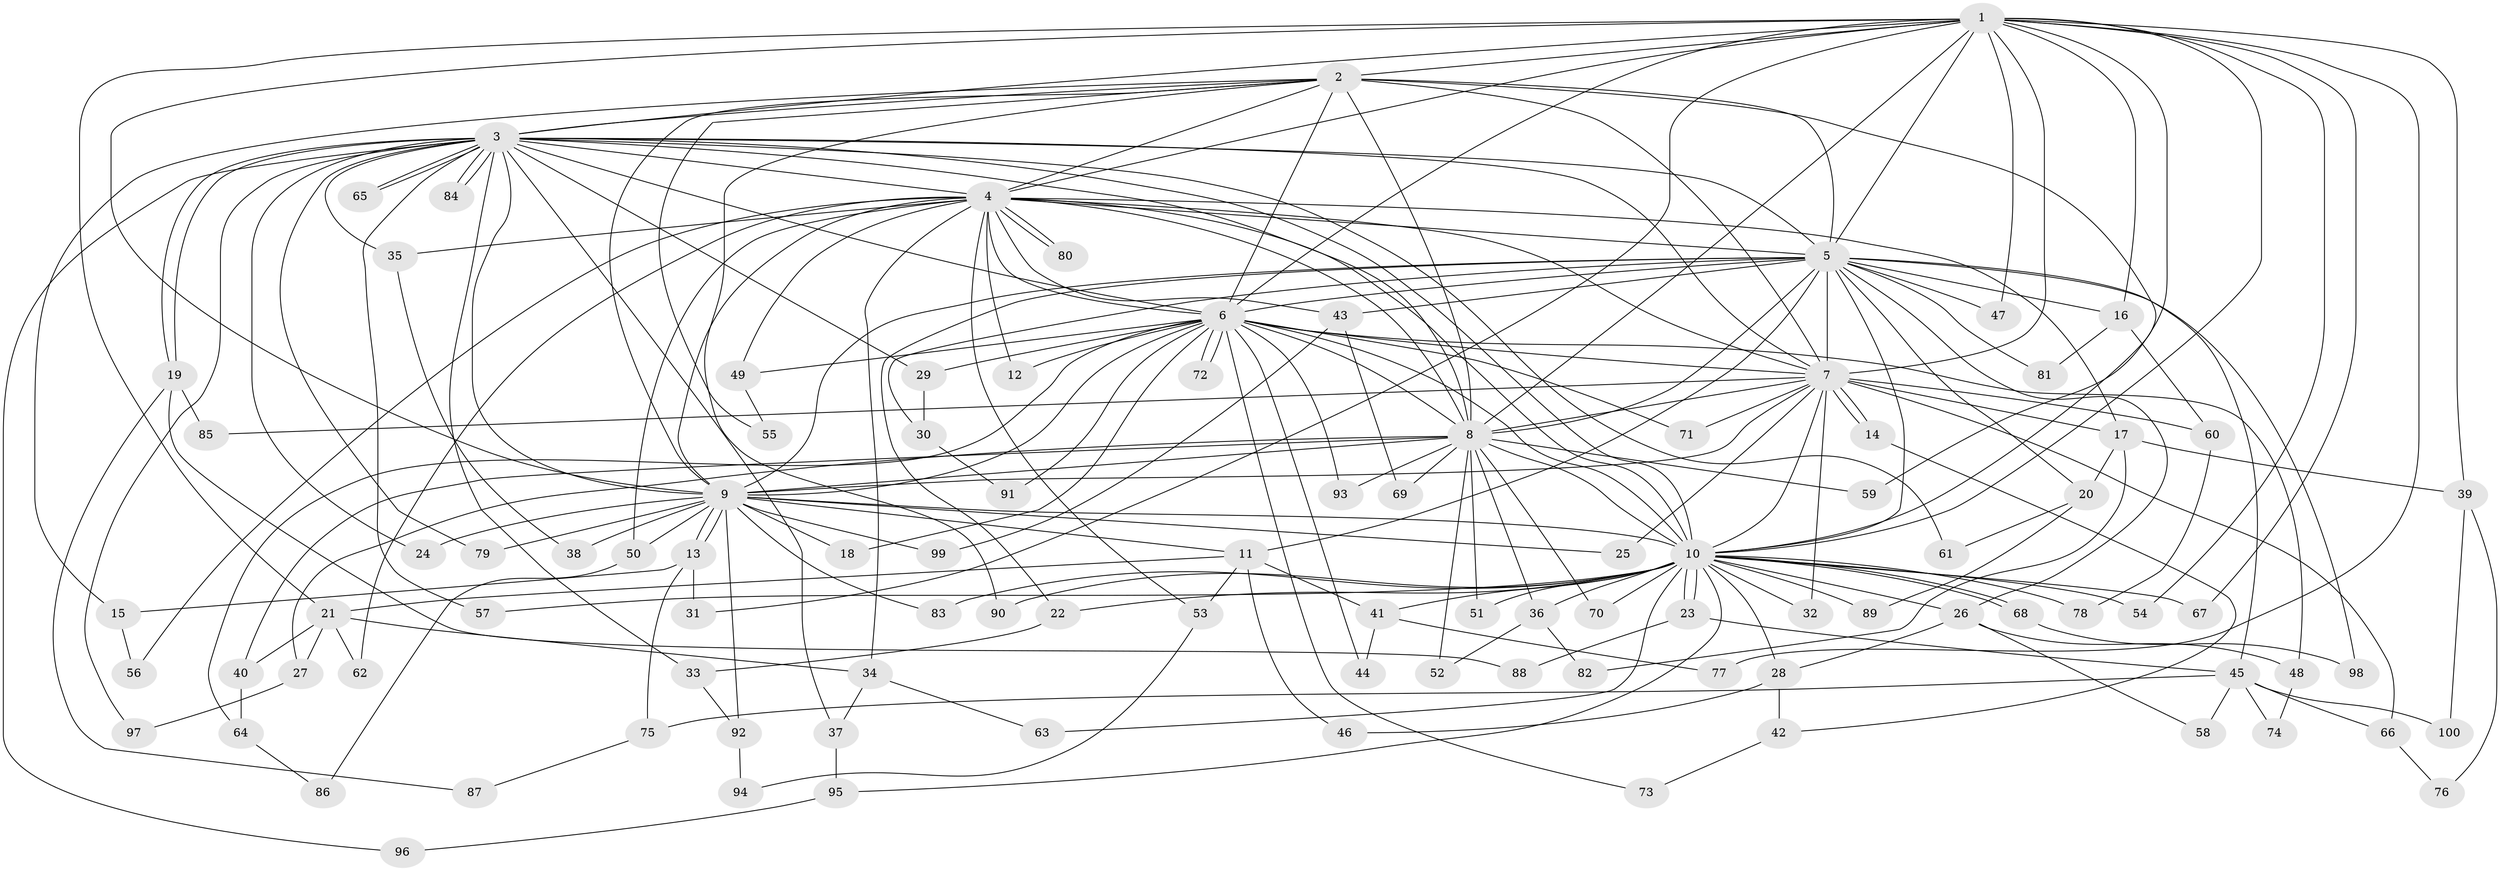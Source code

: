 // Generated by graph-tools (version 1.1) at 2025/25/03/09/25 03:25:42]
// undirected, 100 vertices, 225 edges
graph export_dot {
graph [start="1"]
  node [color=gray90,style=filled];
  1;
  2;
  3;
  4;
  5;
  6;
  7;
  8;
  9;
  10;
  11;
  12;
  13;
  14;
  15;
  16;
  17;
  18;
  19;
  20;
  21;
  22;
  23;
  24;
  25;
  26;
  27;
  28;
  29;
  30;
  31;
  32;
  33;
  34;
  35;
  36;
  37;
  38;
  39;
  40;
  41;
  42;
  43;
  44;
  45;
  46;
  47;
  48;
  49;
  50;
  51;
  52;
  53;
  54;
  55;
  56;
  57;
  58;
  59;
  60;
  61;
  62;
  63;
  64;
  65;
  66;
  67;
  68;
  69;
  70;
  71;
  72;
  73;
  74;
  75;
  76;
  77;
  78;
  79;
  80;
  81;
  82;
  83;
  84;
  85;
  86;
  87;
  88;
  89;
  90;
  91;
  92;
  93;
  94;
  95;
  96;
  97;
  98;
  99;
  100;
  1 -- 2;
  1 -- 3;
  1 -- 4;
  1 -- 5;
  1 -- 6;
  1 -- 7;
  1 -- 8;
  1 -- 9;
  1 -- 10;
  1 -- 16;
  1 -- 21;
  1 -- 31;
  1 -- 39;
  1 -- 47;
  1 -- 54;
  1 -- 59;
  1 -- 67;
  1 -- 77;
  2 -- 3;
  2 -- 4;
  2 -- 5;
  2 -- 6;
  2 -- 7;
  2 -- 8;
  2 -- 9;
  2 -- 10;
  2 -- 15;
  2 -- 55;
  2 -- 90;
  3 -- 4;
  3 -- 5;
  3 -- 6;
  3 -- 7;
  3 -- 8;
  3 -- 9;
  3 -- 10;
  3 -- 19;
  3 -- 19;
  3 -- 24;
  3 -- 29;
  3 -- 33;
  3 -- 35;
  3 -- 37;
  3 -- 57;
  3 -- 61;
  3 -- 65;
  3 -- 65;
  3 -- 79;
  3 -- 84;
  3 -- 84;
  3 -- 96;
  3 -- 97;
  4 -- 5;
  4 -- 6;
  4 -- 7;
  4 -- 8;
  4 -- 9;
  4 -- 10;
  4 -- 12;
  4 -- 17;
  4 -- 34;
  4 -- 35;
  4 -- 43;
  4 -- 49;
  4 -- 50;
  4 -- 53;
  4 -- 56;
  4 -- 62;
  4 -- 80;
  4 -- 80;
  5 -- 6;
  5 -- 7;
  5 -- 8;
  5 -- 9;
  5 -- 10;
  5 -- 11;
  5 -- 16;
  5 -- 20;
  5 -- 22;
  5 -- 26;
  5 -- 30;
  5 -- 43;
  5 -- 45;
  5 -- 47;
  5 -- 81;
  5 -- 98;
  6 -- 7;
  6 -- 8;
  6 -- 9;
  6 -- 10;
  6 -- 12;
  6 -- 18;
  6 -- 29;
  6 -- 44;
  6 -- 48;
  6 -- 49;
  6 -- 64;
  6 -- 71;
  6 -- 72;
  6 -- 72;
  6 -- 73;
  6 -- 91;
  6 -- 93;
  7 -- 8;
  7 -- 9;
  7 -- 10;
  7 -- 14;
  7 -- 14;
  7 -- 17;
  7 -- 25;
  7 -- 32;
  7 -- 60;
  7 -- 66;
  7 -- 71;
  7 -- 85;
  8 -- 9;
  8 -- 10;
  8 -- 27;
  8 -- 36;
  8 -- 40;
  8 -- 51;
  8 -- 52;
  8 -- 59;
  8 -- 69;
  8 -- 70;
  8 -- 93;
  9 -- 10;
  9 -- 11;
  9 -- 13;
  9 -- 13;
  9 -- 18;
  9 -- 24;
  9 -- 25;
  9 -- 38;
  9 -- 50;
  9 -- 79;
  9 -- 83;
  9 -- 92;
  9 -- 99;
  10 -- 22;
  10 -- 23;
  10 -- 23;
  10 -- 26;
  10 -- 28;
  10 -- 32;
  10 -- 36;
  10 -- 41;
  10 -- 51;
  10 -- 54;
  10 -- 57;
  10 -- 63;
  10 -- 67;
  10 -- 68;
  10 -- 68;
  10 -- 70;
  10 -- 78;
  10 -- 83;
  10 -- 89;
  10 -- 90;
  10 -- 95;
  11 -- 21;
  11 -- 41;
  11 -- 46;
  11 -- 53;
  13 -- 15;
  13 -- 31;
  13 -- 75;
  14 -- 42;
  15 -- 56;
  16 -- 60;
  16 -- 81;
  17 -- 20;
  17 -- 39;
  17 -- 82;
  19 -- 85;
  19 -- 87;
  19 -- 88;
  20 -- 61;
  20 -- 89;
  21 -- 27;
  21 -- 34;
  21 -- 40;
  21 -- 62;
  22 -- 33;
  23 -- 45;
  23 -- 88;
  26 -- 28;
  26 -- 48;
  26 -- 58;
  27 -- 97;
  28 -- 42;
  28 -- 46;
  29 -- 30;
  30 -- 91;
  33 -- 92;
  34 -- 37;
  34 -- 63;
  35 -- 38;
  36 -- 52;
  36 -- 82;
  37 -- 95;
  39 -- 76;
  39 -- 100;
  40 -- 64;
  41 -- 44;
  41 -- 77;
  42 -- 73;
  43 -- 69;
  43 -- 99;
  45 -- 58;
  45 -- 66;
  45 -- 74;
  45 -- 75;
  45 -- 100;
  48 -- 74;
  49 -- 55;
  50 -- 86;
  53 -- 94;
  60 -- 78;
  64 -- 86;
  66 -- 76;
  68 -- 98;
  75 -- 87;
  92 -- 94;
  95 -- 96;
}
